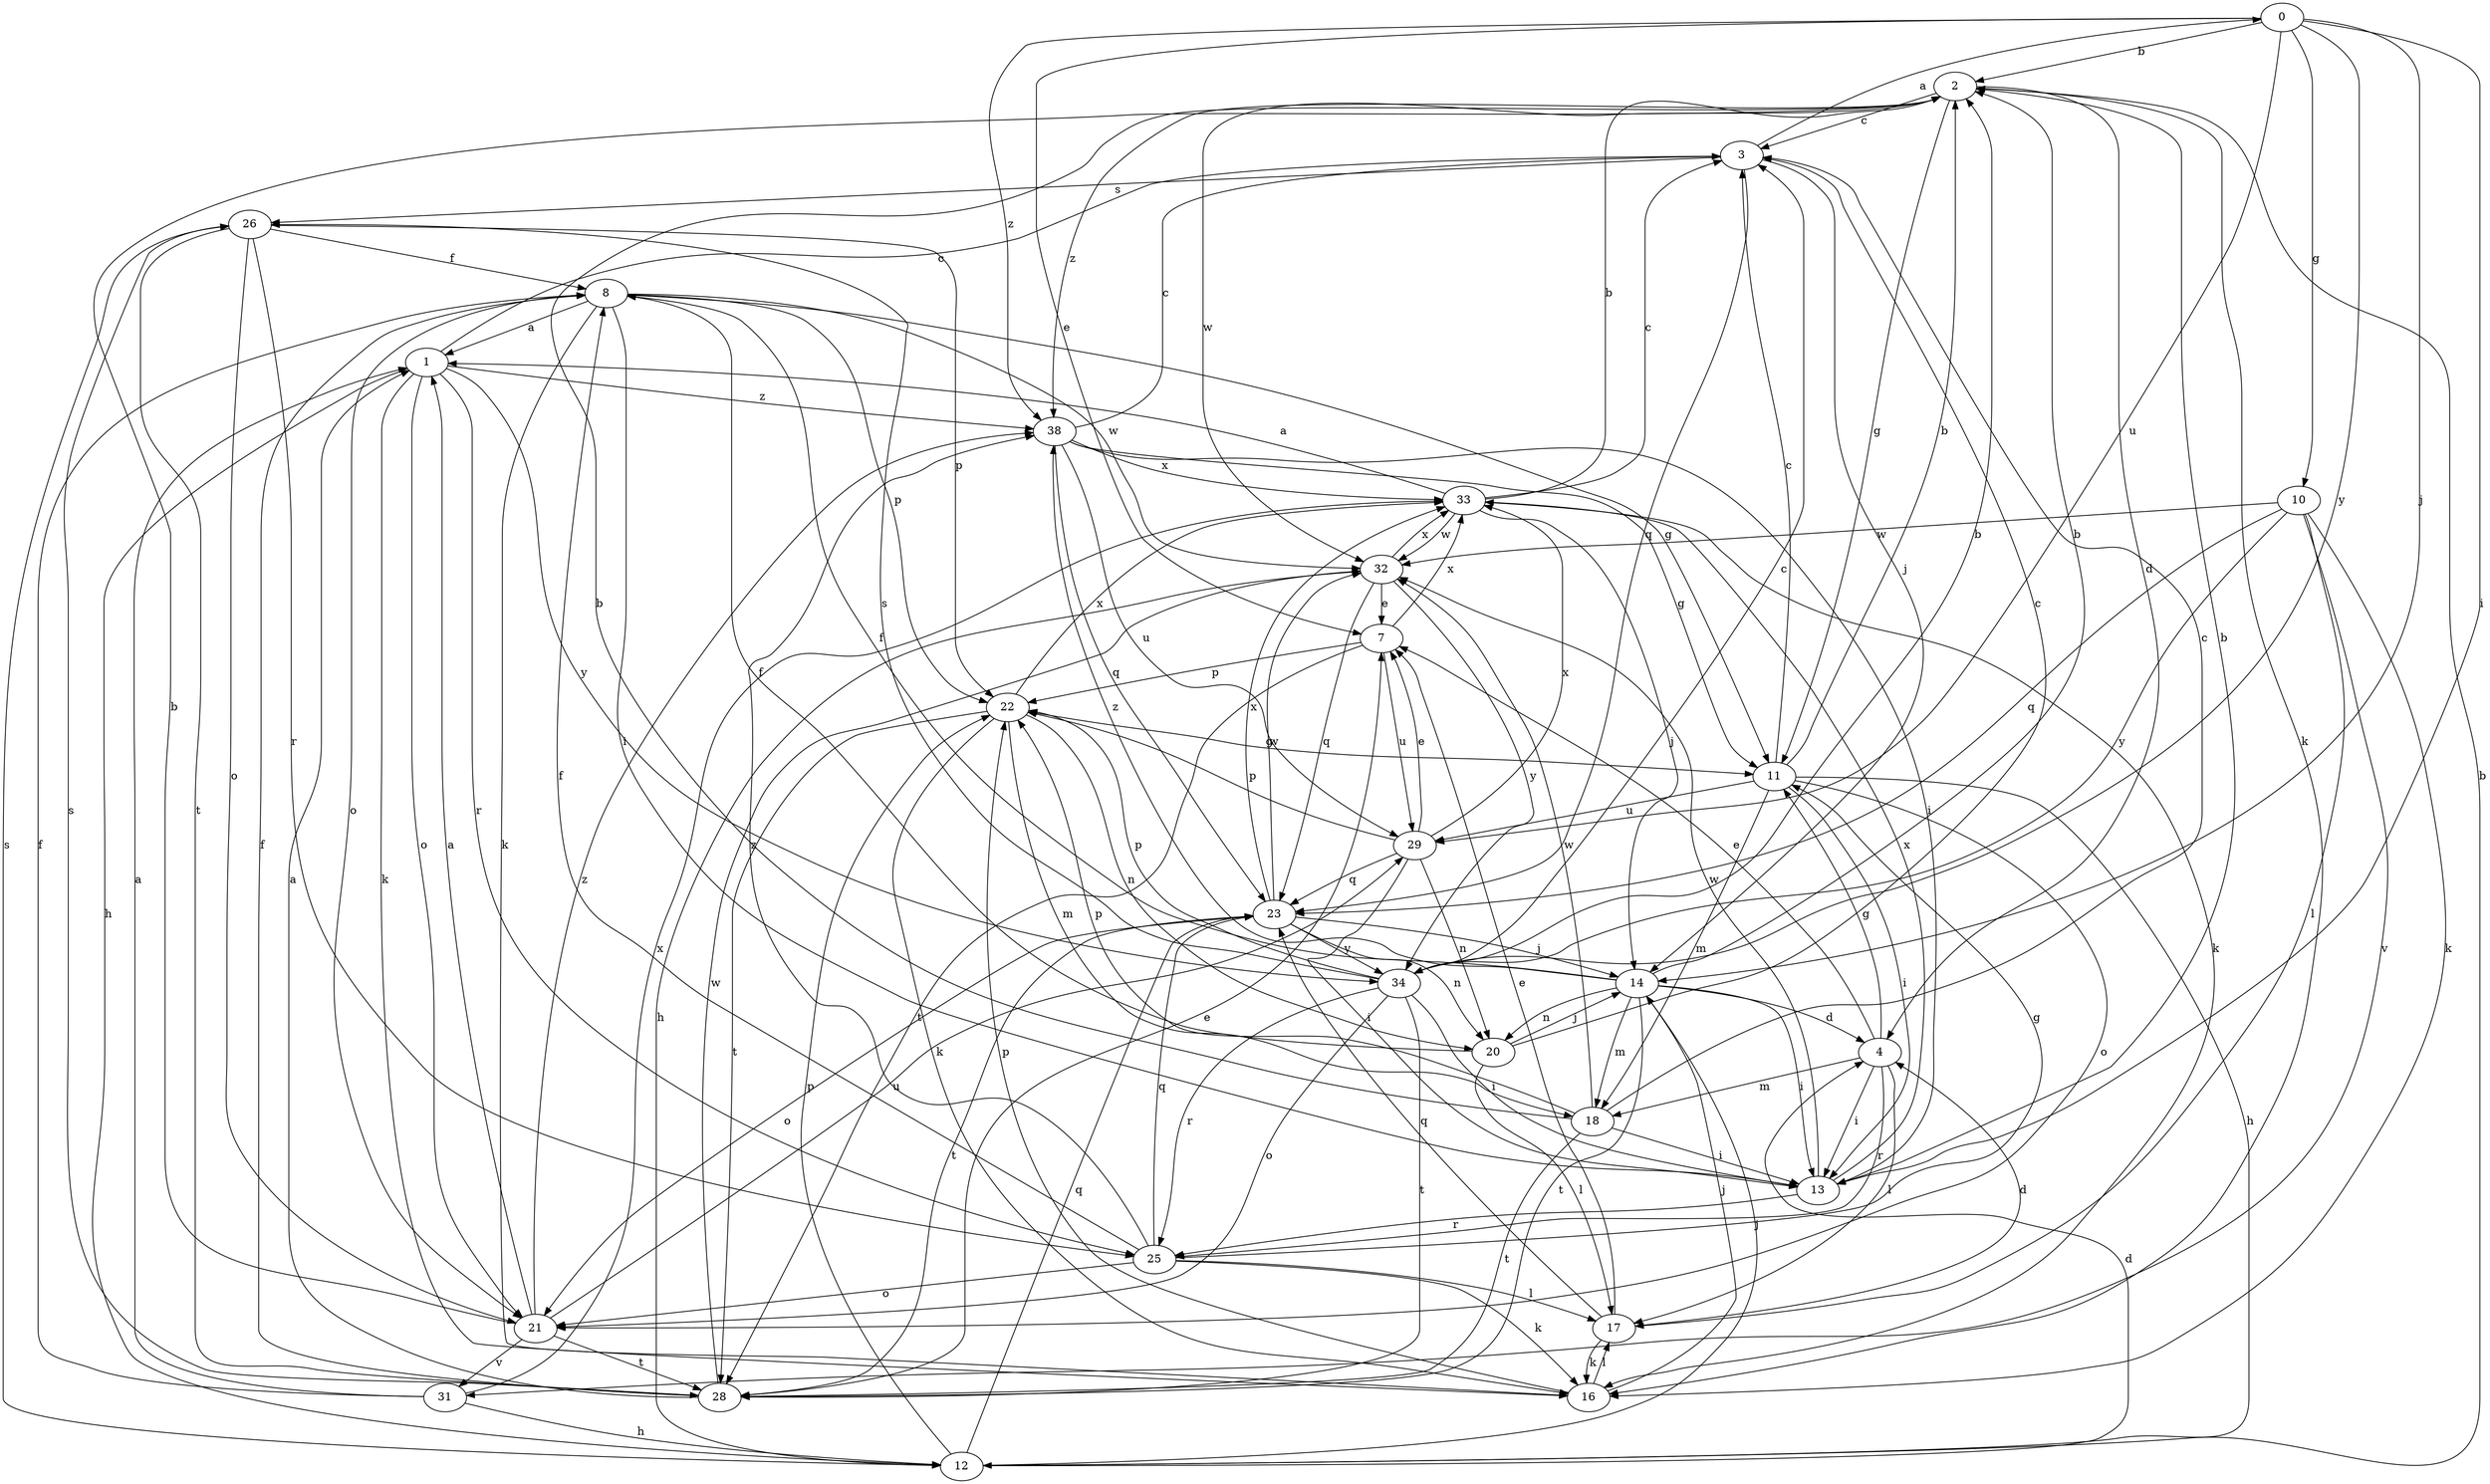 strict digraph  {
0;
1;
2;
3;
4;
7;
8;
10;
11;
12;
13;
14;
16;
17;
18;
20;
21;
22;
23;
25;
26;
28;
29;
31;
32;
33;
34;
38;
0 -> 2  [label=b];
0 -> 7  [label=e];
0 -> 10  [label=g];
0 -> 13  [label=i];
0 -> 14  [label=j];
0 -> 29  [label=u];
0 -> 34  [label=y];
0 -> 38  [label=z];
1 -> 3  [label=c];
1 -> 12  [label=h];
1 -> 16  [label=k];
1 -> 21  [label=o];
1 -> 25  [label=r];
1 -> 34  [label=y];
1 -> 38  [label=z];
2 -> 3  [label=c];
2 -> 4  [label=d];
2 -> 11  [label=g];
2 -> 16  [label=k];
2 -> 32  [label=w];
2 -> 38  [label=z];
3 -> 0  [label=a];
3 -> 14  [label=j];
3 -> 23  [label=q];
3 -> 26  [label=s];
4 -> 7  [label=e];
4 -> 11  [label=g];
4 -> 13  [label=i];
4 -> 17  [label=l];
4 -> 18  [label=m];
4 -> 25  [label=r];
7 -> 22  [label=p];
7 -> 28  [label=t];
7 -> 29  [label=u];
7 -> 33  [label=x];
8 -> 1  [label=a];
8 -> 11  [label=g];
8 -> 13  [label=i];
8 -> 16  [label=k];
8 -> 21  [label=o];
8 -> 22  [label=p];
8 -> 32  [label=w];
10 -> 16  [label=k];
10 -> 17  [label=l];
10 -> 23  [label=q];
10 -> 31  [label=v];
10 -> 32  [label=w];
10 -> 34  [label=y];
11 -> 2  [label=b];
11 -> 3  [label=c];
11 -> 12  [label=h];
11 -> 13  [label=i];
11 -> 18  [label=m];
11 -> 21  [label=o];
11 -> 29  [label=u];
12 -> 2  [label=b];
12 -> 4  [label=d];
12 -> 14  [label=j];
12 -> 22  [label=p];
12 -> 23  [label=q];
12 -> 26  [label=s];
13 -> 2  [label=b];
13 -> 25  [label=r];
13 -> 32  [label=w];
13 -> 33  [label=x];
14 -> 2  [label=b];
14 -> 4  [label=d];
14 -> 8  [label=f];
14 -> 13  [label=i];
14 -> 18  [label=m];
14 -> 20  [label=n];
14 -> 28  [label=t];
14 -> 38  [label=z];
16 -> 14  [label=j];
16 -> 17  [label=l];
16 -> 22  [label=p];
17 -> 4  [label=d];
17 -> 7  [label=e];
17 -> 16  [label=k];
17 -> 23  [label=q];
18 -> 2  [label=b];
18 -> 3  [label=c];
18 -> 13  [label=i];
18 -> 22  [label=p];
18 -> 28  [label=t];
18 -> 32  [label=w];
20 -> 3  [label=c];
20 -> 8  [label=f];
20 -> 14  [label=j];
20 -> 17  [label=l];
21 -> 1  [label=a];
21 -> 2  [label=b];
21 -> 28  [label=t];
21 -> 29  [label=u];
21 -> 31  [label=v];
21 -> 38  [label=z];
22 -> 11  [label=g];
22 -> 16  [label=k];
22 -> 18  [label=m];
22 -> 20  [label=n];
22 -> 28  [label=t];
22 -> 33  [label=x];
23 -> 14  [label=j];
23 -> 20  [label=n];
23 -> 21  [label=o];
23 -> 28  [label=t];
23 -> 32  [label=w];
23 -> 33  [label=x];
23 -> 34  [label=y];
25 -> 8  [label=f];
25 -> 11  [label=g];
25 -> 16  [label=k];
25 -> 17  [label=l];
25 -> 21  [label=o];
25 -> 23  [label=q];
25 -> 38  [label=z];
26 -> 8  [label=f];
26 -> 21  [label=o];
26 -> 22  [label=p];
26 -> 25  [label=r];
26 -> 28  [label=t];
28 -> 1  [label=a];
28 -> 7  [label=e];
28 -> 8  [label=f];
28 -> 26  [label=s];
28 -> 32  [label=w];
29 -> 7  [label=e];
29 -> 13  [label=i];
29 -> 20  [label=n];
29 -> 22  [label=p];
29 -> 23  [label=q];
29 -> 33  [label=x];
31 -> 1  [label=a];
31 -> 8  [label=f];
31 -> 12  [label=h];
31 -> 33  [label=x];
32 -> 7  [label=e];
32 -> 12  [label=h];
32 -> 23  [label=q];
32 -> 33  [label=x];
32 -> 34  [label=y];
33 -> 1  [label=a];
33 -> 2  [label=b];
33 -> 3  [label=c];
33 -> 14  [label=j];
33 -> 16  [label=k];
33 -> 32  [label=w];
34 -> 2  [label=b];
34 -> 3  [label=c];
34 -> 13  [label=i];
34 -> 21  [label=o];
34 -> 22  [label=p];
34 -> 25  [label=r];
34 -> 26  [label=s];
34 -> 28  [label=t];
38 -> 3  [label=c];
38 -> 11  [label=g];
38 -> 13  [label=i];
38 -> 23  [label=q];
38 -> 29  [label=u];
38 -> 33  [label=x];
}

